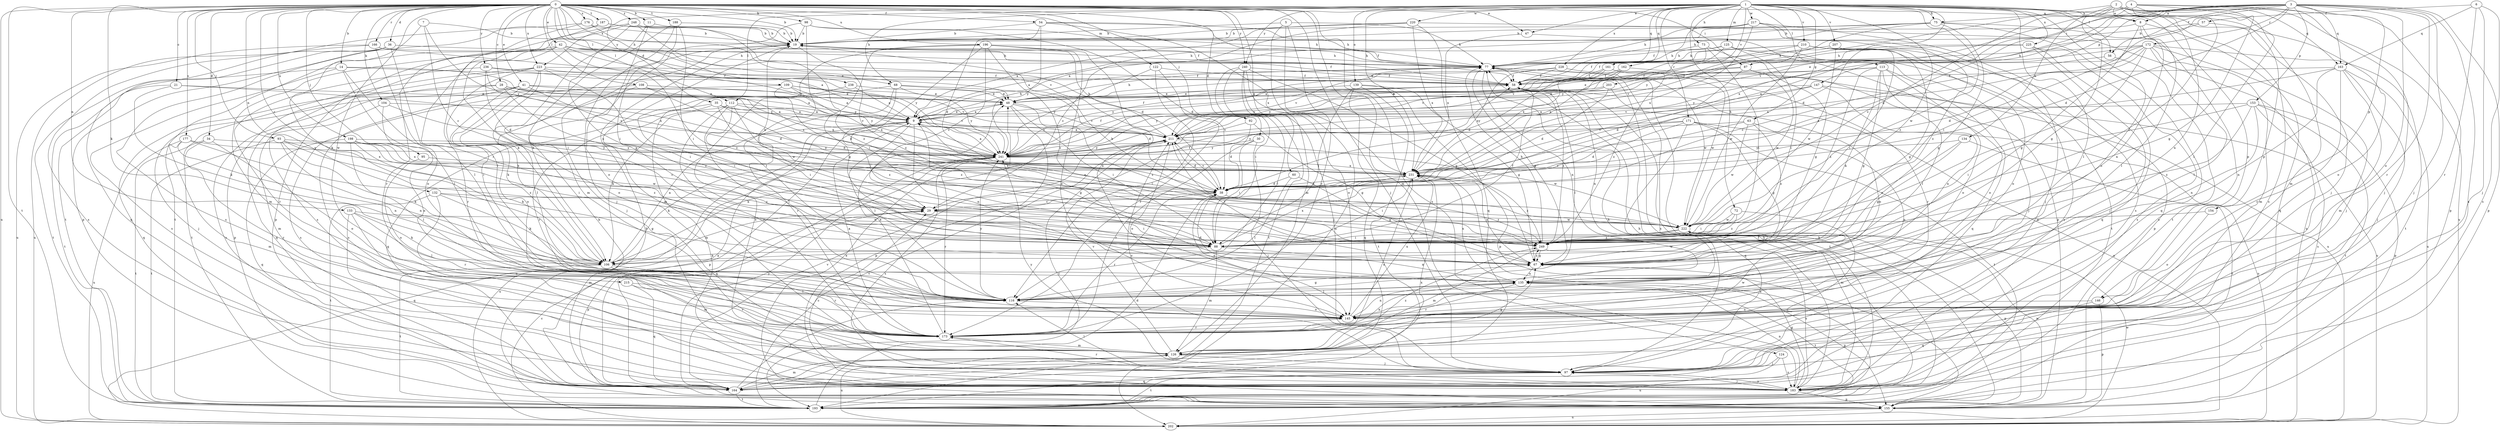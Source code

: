 strict digraph  {
0;
1;
2;
3;
4;
5;
6;
7;
8;
9;
11;
14;
19;
21;
28;
29;
30;
34;
35;
36;
38;
41;
42;
47;
48;
54;
56;
57;
58;
60;
63;
67;
68;
72;
73;
75;
77;
87;
88;
92;
93;
95;
97;
98;
104;
106;
108;
109;
112;
113;
116;
122;
124;
125;
126;
132;
133;
134;
135;
139;
145;
146;
147;
153;
154;
155;
161;
162;
163;
164;
166;
171;
172;
173;
176;
177;
183;
187;
188;
193;
196;
198;
202;
203;
207;
210;
211;
215;
217;
220;
222;
223;
225;
228;
231;
236;
238;
240;
241;
248;
249;
0 -> 8  [label=a];
0 -> 11  [label=b];
0 -> 14  [label=b];
0 -> 19  [label=b];
0 -> 21  [label=c];
0 -> 28  [label=c];
0 -> 29  [label=c];
0 -> 30  [label=d];
0 -> 34  [label=d];
0 -> 35  [label=d];
0 -> 36  [label=d];
0 -> 41  [label=e];
0 -> 42  [label=e];
0 -> 47  [label=e];
0 -> 54  [label=f];
0 -> 60  [label=g];
0 -> 68  [label=h];
0 -> 87  [label=i];
0 -> 92  [label=j];
0 -> 93  [label=j];
0 -> 95  [label=j];
0 -> 97  [label=j];
0 -> 98  [label=k];
0 -> 104  [label=k];
0 -> 106  [label=k];
0 -> 108  [label=l];
0 -> 109  [label=l];
0 -> 112  [label=l];
0 -> 122  [label=m];
0 -> 124  [label=m];
0 -> 132  [label=n];
0 -> 133  [label=n];
0 -> 166  [label=r];
0 -> 176  [label=s];
0 -> 177  [label=s];
0 -> 183  [label=s];
0 -> 187  [label=t];
0 -> 188  [label=t];
0 -> 193  [label=t];
0 -> 196  [label=u];
0 -> 198  [label=u];
0 -> 202  [label=u];
0 -> 215  [label=w];
0 -> 223  [label=x];
0 -> 236  [label=y];
0 -> 238  [label=y];
0 -> 240  [label=y];
0 -> 248  [label=z];
1 -> 38  [label=d];
1 -> 47  [label=e];
1 -> 56  [label=f];
1 -> 63  [label=g];
1 -> 68  [label=h];
1 -> 72  [label=h];
1 -> 73  [label=h];
1 -> 75  [label=h];
1 -> 97  [label=j];
1 -> 112  [label=l];
1 -> 113  [label=l];
1 -> 116  [label=l];
1 -> 125  [label=m];
1 -> 139  [label=o];
1 -> 145  [label=o];
1 -> 146  [label=p];
1 -> 161  [label=q];
1 -> 162  [label=q];
1 -> 171  [label=r];
1 -> 183  [label=s];
1 -> 203  [label=v];
1 -> 207  [label=v];
1 -> 210  [label=v];
1 -> 217  [label=w];
1 -> 220  [label=w];
1 -> 222  [label=w];
1 -> 223  [label=x];
1 -> 225  [label=x];
1 -> 228  [label=x];
1 -> 231  [label=x];
1 -> 240  [label=y];
1 -> 249  [label=z];
2 -> 8  [label=a];
2 -> 29  [label=c];
2 -> 67  [label=g];
2 -> 126  [label=m];
2 -> 134  [label=n];
2 -> 135  [label=n];
2 -> 146  [label=p];
2 -> 163  [label=q];
2 -> 202  [label=u];
2 -> 241  [label=y];
3 -> 8  [label=a];
3 -> 38  [label=d];
3 -> 56  [label=f];
3 -> 87  [label=i];
3 -> 88  [label=i];
3 -> 97  [label=j];
3 -> 145  [label=o];
3 -> 147  [label=p];
3 -> 153  [label=p];
3 -> 154  [label=p];
3 -> 155  [label=p];
3 -> 163  [label=q];
3 -> 172  [label=r];
3 -> 173  [label=r];
3 -> 183  [label=s];
3 -> 211  [label=v];
3 -> 231  [label=x];
4 -> 38  [label=d];
4 -> 67  [label=g];
4 -> 75  [label=h];
4 -> 97  [label=j];
4 -> 116  [label=l];
4 -> 155  [label=p];
4 -> 231  [label=x];
4 -> 249  [label=z];
5 -> 19  [label=b];
5 -> 77  [label=h];
5 -> 126  [label=m];
5 -> 173  [label=r];
5 -> 202  [label=u];
6 -> 57  [label=f];
6 -> 97  [label=j];
6 -> 163  [label=q];
6 -> 173  [label=r];
6 -> 183  [label=s];
7 -> 19  [label=b];
7 -> 29  [label=c];
7 -> 106  [label=k];
7 -> 241  [label=y];
8 -> 19  [label=b];
8 -> 67  [label=g];
8 -> 116  [label=l];
8 -> 135  [label=n];
8 -> 164  [label=q];
9 -> 48  [label=e];
9 -> 58  [label=f];
9 -> 67  [label=g];
9 -> 77  [label=h];
9 -> 116  [label=l];
9 -> 135  [label=n];
9 -> 155  [label=p];
9 -> 202  [label=u];
9 -> 211  [label=v];
11 -> 19  [label=b];
11 -> 106  [label=k];
11 -> 145  [label=o];
14 -> 58  [label=f];
14 -> 88  [label=i];
14 -> 116  [label=l];
14 -> 183  [label=s];
14 -> 193  [label=t];
14 -> 241  [label=y];
19 -> 77  [label=h];
19 -> 97  [label=j];
19 -> 126  [label=m];
19 -> 249  [label=z];
21 -> 48  [label=e];
21 -> 106  [label=k];
21 -> 193  [label=t];
21 -> 241  [label=y];
28 -> 9  [label=a];
28 -> 48  [label=e];
28 -> 164  [label=q];
28 -> 183  [label=s];
28 -> 231  [label=x];
28 -> 249  [label=z];
29 -> 19  [label=b];
29 -> 58  [label=f];
29 -> 88  [label=i];
29 -> 155  [label=p];
29 -> 222  [label=w];
30 -> 88  [label=i];
30 -> 97  [label=j];
30 -> 173  [label=r];
30 -> 241  [label=y];
34 -> 145  [label=o];
34 -> 173  [label=r];
34 -> 193  [label=t];
34 -> 241  [label=y];
35 -> 9  [label=a];
35 -> 38  [label=d];
35 -> 164  [label=q];
35 -> 173  [label=r];
35 -> 211  [label=v];
35 -> 249  [label=z];
36 -> 77  [label=h];
36 -> 116  [label=l];
36 -> 164  [label=q];
36 -> 183  [label=s];
36 -> 202  [label=u];
38 -> 29  [label=c];
38 -> 145  [label=o];
38 -> 173  [label=r];
38 -> 211  [label=v];
38 -> 249  [label=z];
41 -> 48  [label=e];
41 -> 106  [label=k];
41 -> 145  [label=o];
41 -> 164  [label=q];
41 -> 183  [label=s];
41 -> 222  [label=w];
41 -> 231  [label=x];
42 -> 9  [label=a];
42 -> 48  [label=e];
42 -> 58  [label=f];
42 -> 77  [label=h];
42 -> 88  [label=i];
42 -> 116  [label=l];
42 -> 126  [label=m];
42 -> 183  [label=s];
42 -> 249  [label=z];
47 -> 155  [label=p];
47 -> 231  [label=x];
48 -> 9  [label=a];
48 -> 77  [label=h];
48 -> 88  [label=i];
48 -> 155  [label=p];
48 -> 211  [label=v];
48 -> 249  [label=z];
54 -> 19  [label=b];
54 -> 38  [label=d];
54 -> 58  [label=f];
54 -> 77  [label=h];
54 -> 231  [label=x];
54 -> 241  [label=y];
56 -> 29  [label=c];
56 -> 183  [label=s];
57 -> 19  [label=b];
57 -> 48  [label=e];
57 -> 145  [label=o];
58 -> 48  [label=e];
58 -> 116  [label=l];
58 -> 135  [label=n];
58 -> 193  [label=t];
58 -> 202  [label=u];
58 -> 249  [label=z];
60 -> 38  [label=d];
60 -> 67  [label=g];
60 -> 116  [label=l];
63 -> 29  [label=c];
63 -> 145  [label=o];
63 -> 211  [label=v];
63 -> 222  [label=w];
63 -> 249  [label=z];
67 -> 135  [label=n];
67 -> 211  [label=v];
67 -> 231  [label=x];
67 -> 249  [label=z];
68 -> 38  [label=d];
68 -> 48  [label=e];
68 -> 88  [label=i];
68 -> 173  [label=r];
68 -> 183  [label=s];
68 -> 241  [label=y];
72 -> 88  [label=i];
72 -> 126  [label=m];
72 -> 222  [label=w];
72 -> 249  [label=z];
73 -> 67  [label=g];
73 -> 77  [label=h];
73 -> 88  [label=i];
73 -> 231  [label=x];
75 -> 9  [label=a];
75 -> 19  [label=b];
75 -> 67  [label=g];
75 -> 77  [label=h];
75 -> 164  [label=q];
75 -> 193  [label=t];
75 -> 241  [label=y];
77 -> 58  [label=f];
77 -> 67  [label=g];
77 -> 135  [label=n];
77 -> 183  [label=s];
77 -> 222  [label=w];
77 -> 241  [label=y];
87 -> 38  [label=d];
87 -> 48  [label=e];
87 -> 58  [label=f];
87 -> 145  [label=o];
87 -> 222  [label=w];
88 -> 58  [label=f];
88 -> 106  [label=k];
88 -> 126  [label=m];
88 -> 135  [label=n];
88 -> 231  [label=x];
92 -> 38  [label=d];
92 -> 67  [label=g];
92 -> 211  [label=v];
93 -> 106  [label=k];
93 -> 135  [label=n];
93 -> 193  [label=t];
93 -> 231  [label=x];
93 -> 241  [label=y];
93 -> 249  [label=z];
95 -> 145  [label=o];
95 -> 231  [label=x];
97 -> 77  [label=h];
97 -> 116  [label=l];
97 -> 164  [label=q];
97 -> 173  [label=r];
97 -> 183  [label=s];
97 -> 193  [label=t];
97 -> 211  [label=v];
97 -> 241  [label=y];
98 -> 19  [label=b];
98 -> 38  [label=d];
98 -> 77  [label=h];
98 -> 106  [label=k];
98 -> 116  [label=l];
104 -> 9  [label=a];
104 -> 126  [label=m];
104 -> 145  [label=o];
104 -> 231  [label=x];
106 -> 9  [label=a];
106 -> 29  [label=c];
106 -> 126  [label=m];
106 -> 173  [label=r];
106 -> 193  [label=t];
106 -> 222  [label=w];
108 -> 38  [label=d];
108 -> 48  [label=e];
108 -> 116  [label=l];
108 -> 183  [label=s];
108 -> 241  [label=y];
109 -> 9  [label=a];
109 -> 38  [label=d];
109 -> 48  [label=e];
109 -> 97  [label=j];
109 -> 211  [label=v];
109 -> 231  [label=x];
112 -> 9  [label=a];
112 -> 88  [label=i];
112 -> 106  [label=k];
112 -> 116  [label=l];
112 -> 173  [label=r];
112 -> 211  [label=v];
112 -> 249  [label=z];
113 -> 58  [label=f];
113 -> 67  [label=g];
113 -> 106  [label=k];
113 -> 116  [label=l];
113 -> 145  [label=o];
113 -> 164  [label=q];
113 -> 241  [label=y];
113 -> 249  [label=z];
116 -> 67  [label=g];
116 -> 145  [label=o];
116 -> 241  [label=y];
122 -> 58  [label=f];
122 -> 116  [label=l];
122 -> 173  [label=r];
122 -> 241  [label=y];
124 -> 97  [label=j];
124 -> 183  [label=s];
124 -> 202  [label=u];
125 -> 9  [label=a];
125 -> 77  [label=h];
125 -> 88  [label=i];
125 -> 97  [label=j];
125 -> 183  [label=s];
125 -> 231  [label=x];
126 -> 67  [label=g];
126 -> 97  [label=j];
126 -> 202  [label=u];
126 -> 211  [label=v];
126 -> 231  [label=x];
126 -> 249  [label=z];
132 -> 29  [label=c];
132 -> 67  [label=g];
132 -> 106  [label=k];
132 -> 173  [label=r];
132 -> 193  [label=t];
133 -> 106  [label=k];
133 -> 116  [label=l];
133 -> 126  [label=m];
133 -> 164  [label=q];
133 -> 222  [label=w];
134 -> 67  [label=g];
134 -> 193  [label=t];
134 -> 241  [label=y];
134 -> 249  [label=z];
135 -> 38  [label=d];
135 -> 116  [label=l];
135 -> 155  [label=p];
135 -> 173  [label=r];
135 -> 193  [label=t];
135 -> 231  [label=x];
139 -> 48  [label=e];
139 -> 67  [label=g];
139 -> 88  [label=i];
139 -> 155  [label=p];
139 -> 164  [label=q];
139 -> 193  [label=t];
145 -> 135  [label=n];
145 -> 173  [label=r];
145 -> 231  [label=x];
146 -> 145  [label=o];
146 -> 155  [label=p];
146 -> 164  [label=q];
147 -> 48  [label=e];
147 -> 135  [label=n];
147 -> 202  [label=u];
147 -> 211  [label=v];
147 -> 241  [label=y];
153 -> 9  [label=a];
153 -> 88  [label=i];
153 -> 135  [label=n];
153 -> 155  [label=p];
153 -> 183  [label=s];
153 -> 193  [label=t];
153 -> 249  [label=z];
154 -> 145  [label=o];
154 -> 222  [label=w];
155 -> 19  [label=b];
155 -> 48  [label=e];
155 -> 77  [label=h];
155 -> 202  [label=u];
155 -> 222  [label=w];
161 -> 9  [label=a];
161 -> 58  [label=f];
161 -> 222  [label=w];
161 -> 241  [label=y];
161 -> 249  [label=z];
162 -> 38  [label=d];
162 -> 58  [label=f];
162 -> 202  [label=u];
162 -> 211  [label=v];
163 -> 58  [label=f];
163 -> 97  [label=j];
163 -> 126  [label=m];
163 -> 135  [label=n];
163 -> 173  [label=r];
163 -> 202  [label=u];
163 -> 231  [label=x];
164 -> 9  [label=a];
164 -> 19  [label=b];
164 -> 116  [label=l];
164 -> 126  [label=m];
164 -> 193  [label=t];
164 -> 211  [label=v];
164 -> 231  [label=x];
164 -> 241  [label=y];
166 -> 77  [label=h];
166 -> 145  [label=o];
166 -> 183  [label=s];
166 -> 202  [label=u];
166 -> 241  [label=y];
171 -> 38  [label=d];
171 -> 67  [label=g];
171 -> 164  [label=q];
171 -> 193  [label=t];
171 -> 202  [label=u];
171 -> 211  [label=v];
171 -> 241  [label=y];
172 -> 38  [label=d];
172 -> 58  [label=f];
172 -> 77  [label=h];
172 -> 88  [label=i];
172 -> 97  [label=j];
172 -> 116  [label=l];
172 -> 126  [label=m];
172 -> 193  [label=t];
172 -> 231  [label=x];
172 -> 241  [label=y];
173 -> 9  [label=a];
173 -> 48  [label=e];
173 -> 126  [label=m];
173 -> 135  [label=n];
173 -> 222  [label=w];
176 -> 19  [label=b];
176 -> 116  [label=l];
176 -> 193  [label=t];
176 -> 211  [label=v];
177 -> 126  [label=m];
177 -> 135  [label=n];
177 -> 202  [label=u];
177 -> 241  [label=y];
177 -> 249  [label=z];
183 -> 29  [label=c];
183 -> 58  [label=f];
183 -> 67  [label=g];
183 -> 77  [label=h];
183 -> 97  [label=j];
183 -> 135  [label=n];
183 -> 155  [label=p];
187 -> 19  [label=b];
187 -> 58  [label=f];
187 -> 155  [label=p];
187 -> 173  [label=r];
188 -> 19  [label=b];
188 -> 67  [label=g];
188 -> 88  [label=i];
188 -> 97  [label=j];
188 -> 126  [label=m];
193 -> 38  [label=d];
193 -> 77  [label=h];
193 -> 211  [label=v];
193 -> 231  [label=x];
196 -> 29  [label=c];
196 -> 67  [label=g];
196 -> 77  [label=h];
196 -> 88  [label=i];
196 -> 135  [label=n];
196 -> 145  [label=o];
196 -> 183  [label=s];
196 -> 249  [label=z];
198 -> 29  [label=c];
198 -> 88  [label=i];
198 -> 106  [label=k];
198 -> 116  [label=l];
198 -> 164  [label=q];
198 -> 222  [label=w];
198 -> 231  [label=x];
198 -> 241  [label=y];
202 -> 29  [label=c];
202 -> 222  [label=w];
203 -> 38  [label=d];
203 -> 48  [label=e];
203 -> 145  [label=o];
203 -> 241  [label=y];
207 -> 67  [label=g];
207 -> 77  [label=h];
207 -> 211  [label=v];
207 -> 222  [label=w];
210 -> 48  [label=e];
210 -> 77  [label=h];
210 -> 88  [label=i];
210 -> 145  [label=o];
210 -> 155  [label=p];
210 -> 193  [label=t];
210 -> 211  [label=v];
210 -> 222  [label=w];
211 -> 9  [label=a];
211 -> 19  [label=b];
211 -> 38  [label=d];
211 -> 106  [label=k];
211 -> 145  [label=o];
211 -> 193  [label=t];
211 -> 222  [label=w];
211 -> 241  [label=y];
215 -> 116  [label=l];
215 -> 164  [label=q];
215 -> 173  [label=r];
217 -> 19  [label=b];
217 -> 58  [label=f];
217 -> 77  [label=h];
217 -> 97  [label=j];
217 -> 183  [label=s];
217 -> 231  [label=x];
217 -> 249  [label=z];
220 -> 9  [label=a];
220 -> 19  [label=b];
220 -> 29  [label=c];
220 -> 164  [label=q];
220 -> 202  [label=u];
220 -> 231  [label=x];
222 -> 9  [label=a];
222 -> 19  [label=b];
222 -> 88  [label=i];
222 -> 155  [label=p];
222 -> 249  [label=z];
223 -> 58  [label=f];
223 -> 88  [label=i];
223 -> 106  [label=k];
223 -> 145  [label=o];
223 -> 155  [label=p];
223 -> 173  [label=r];
223 -> 193  [label=t];
223 -> 241  [label=y];
225 -> 58  [label=f];
225 -> 77  [label=h];
225 -> 97  [label=j];
225 -> 164  [label=q];
225 -> 183  [label=s];
228 -> 58  [label=f];
228 -> 173  [label=r];
228 -> 211  [label=v];
228 -> 231  [label=x];
231 -> 38  [label=d];
231 -> 88  [label=i];
231 -> 249  [label=z];
236 -> 38  [label=d];
236 -> 58  [label=f];
236 -> 173  [label=r];
236 -> 231  [label=x];
236 -> 241  [label=y];
238 -> 9  [label=a];
238 -> 48  [label=e];
238 -> 88  [label=i];
240 -> 58  [label=f];
240 -> 67  [label=g];
240 -> 88  [label=i];
240 -> 97  [label=j];
240 -> 116  [label=l];
240 -> 145  [label=o];
240 -> 193  [label=t];
241 -> 9  [label=a];
241 -> 58  [label=f];
241 -> 106  [label=k];
241 -> 164  [label=q];
241 -> 173  [label=r];
241 -> 183  [label=s];
241 -> 202  [label=u];
241 -> 231  [label=x];
248 -> 19  [label=b];
248 -> 38  [label=d];
248 -> 88  [label=i];
248 -> 155  [label=p];
248 -> 193  [label=t];
248 -> 249  [label=z];
249 -> 67  [label=g];
249 -> 77  [label=h];
249 -> 126  [label=m];
249 -> 183  [label=s];
}
